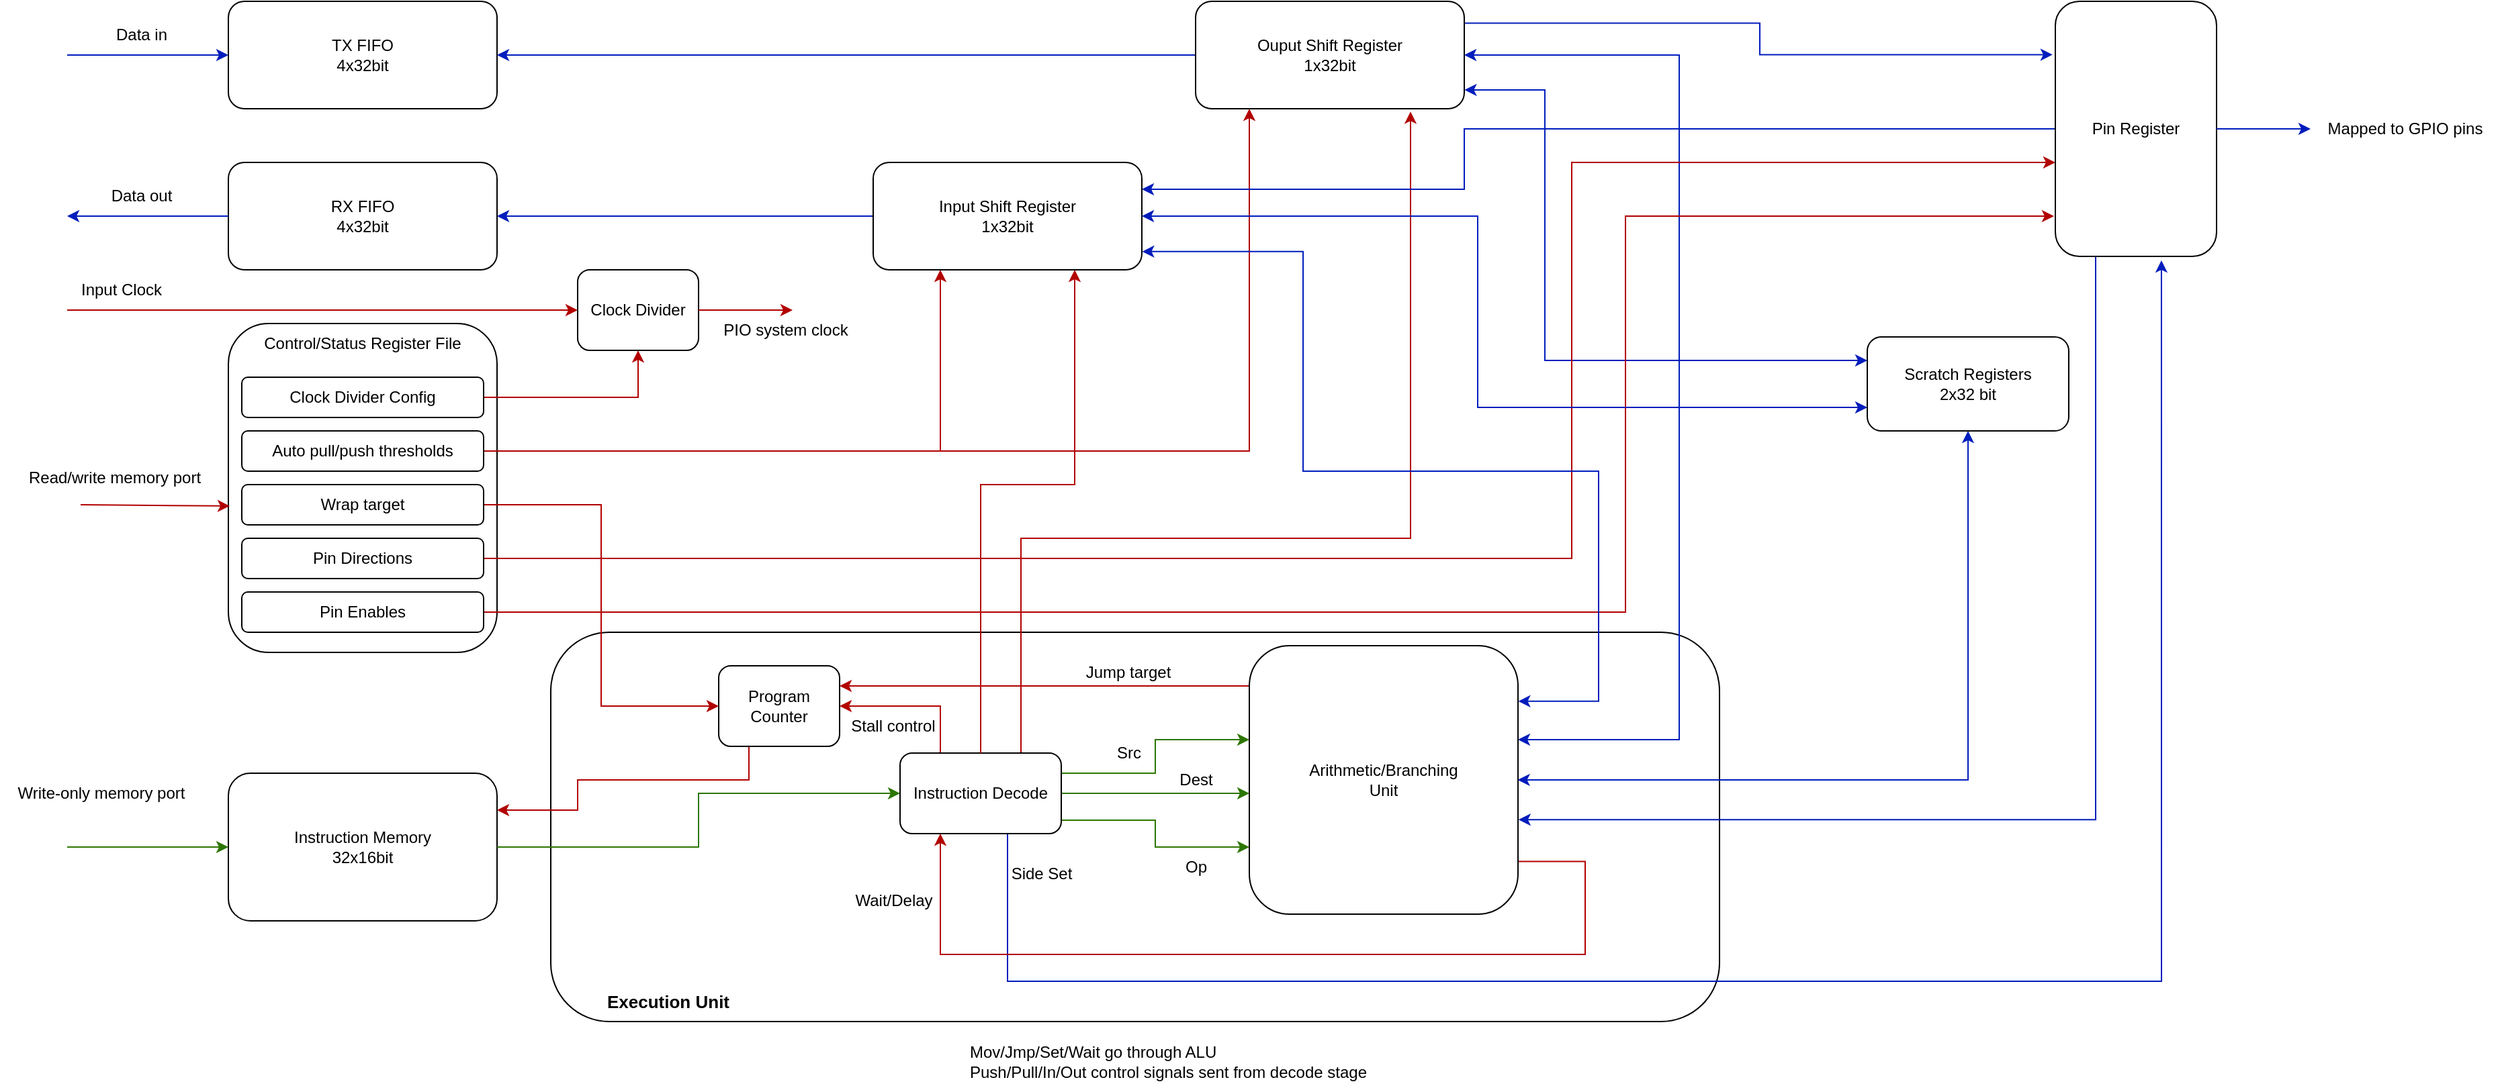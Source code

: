<mxfile version="20.8.1" type="github"><diagram id="q4nu_dTRn4EXNyHo2I1m" name="Page-1"><mxGraphModel dx="2110" dy="1153" grid="1" gridSize="10" guides="1" tooltips="1" connect="1" arrows="1" fold="1" page="1" pageScale="1" pageWidth="827" pageHeight="1169" math="0" shadow="0"><root><mxCell id="0"/><mxCell id="1" parent="0"/><mxCell id="xJaQrvHUHkJKm-2dgWnW-74" value="" style="rounded=1;whiteSpace=wrap;html=1;" parent="1" vertex="1"><mxGeometry x="400" y="510" width="870" height="290" as="geometry"/></mxCell><mxCell id="TDUMUCp_Bqlv6dFGH9P--1" value="" style="rounded=1;whiteSpace=wrap;html=1;" parent="1" vertex="1"><mxGeometry x="160" y="280" width="200" height="245" as="geometry"/></mxCell><mxCell id="tpRrDk0UnNAOCO52Pq6s-3" value="&lt;div&gt;Instruction Memory&lt;/div&gt;32x16bit" style="rounded=1;whiteSpace=wrap;html=1;" parent="1" vertex="1"><mxGeometry x="160" y="615" width="200" height="110" as="geometry"/></mxCell><mxCell id="tpRrDk0UnNAOCO52Pq6s-13" value="&lt;div&gt;RX FIFO&lt;/div&gt;&lt;div&gt;4x32bit&lt;br&gt;&lt;/div&gt;" style="rounded=1;whiteSpace=wrap;html=1;fontSize=12;" parent="1" vertex="1"><mxGeometry x="160" y="160" width="200" height="80" as="geometry"/></mxCell><mxCell id="tpRrDk0UnNAOCO52Pq6s-14" value="&lt;div&gt;TX FIFO&lt;/div&gt;&lt;div&gt;4x32bit&lt;br&gt;&lt;/div&gt;" style="rounded=1;whiteSpace=wrap;html=1;fontSize=12;" parent="1" vertex="1"><mxGeometry x="160" y="40" width="200" height="80" as="geometry"/></mxCell><mxCell id="xJaQrvHUHkJKm-2dgWnW-31" style="edgeStyle=orthogonalEdgeStyle;rounded=0;orthogonalLoop=1;jettySize=auto;html=1;entryX=1;entryY=0.5;entryDx=0;entryDy=0;fillColor=#0050ef;strokeColor=#001DBC;" parent="1" source="tpRrDk0UnNAOCO52Pq6s-23" target="tpRrDk0UnNAOCO52Pq6s-14" edge="1"><mxGeometry relative="1" as="geometry"/></mxCell><mxCell id="xJaQrvHUHkJKm-2dgWnW-49" style="edgeStyle=orthogonalEdgeStyle;rounded=0;orthogonalLoop=1;jettySize=auto;html=1;entryX=-0.017;entryY=0.209;entryDx=0;entryDy=0;entryPerimeter=0;endArrow=classic;endFill=1;exitX=1.002;exitY=0.203;exitDx=0;exitDy=0;exitPerimeter=0;startArrow=none;startFill=0;fillColor=#0050ef;strokeColor=#001DBC;" parent="1" source="tpRrDk0UnNAOCO52Pq6s-23" target="xJaQrvHUHkJKm-2dgWnW-2" edge="1"><mxGeometry relative="1" as="geometry"/></mxCell><mxCell id="xJaQrvHUHkJKm-2dgWnW-53" style="edgeStyle=orthogonalEdgeStyle;rounded=0;orthogonalLoop=1;jettySize=auto;html=1;exitX=1.001;exitY=0.825;exitDx=0;exitDy=0;entryX=0;entryY=0.25;entryDx=0;entryDy=0;startArrow=classic;startFill=1;endArrow=classic;endFill=1;fillColor=#0050ef;strokeColor=#001DBC;exitPerimeter=0;" parent="1" source="tpRrDk0UnNAOCO52Pq6s-23" target="xJaQrvHUHkJKm-2dgWnW-40" edge="1"><mxGeometry relative="1" as="geometry"><Array as="points"><mxPoint x="1140" y="106"/><mxPoint x="1140" y="308"/></Array></mxGeometry></mxCell><mxCell id="xJaQrvHUHkJKm-2dgWnW-59" style="edgeStyle=orthogonalEdgeStyle;rounded=0;orthogonalLoop=1;jettySize=auto;html=1;entryX=0.75;entryY=0;entryDx=0;entryDy=0;startArrow=classic;startFill=1;endArrow=none;endFill=0;exitX=0.8;exitY=1.027;exitDx=0;exitDy=0;exitPerimeter=0;fillColor=#e51400;strokeColor=#B20000;" parent="1" source="tpRrDk0UnNAOCO52Pq6s-23" target="tpRrDk0UnNAOCO52Pq6s-55" edge="1"><mxGeometry relative="1" as="geometry"><Array as="points"><mxPoint x="1040" y="440"/><mxPoint x="750" y="440"/></Array></mxGeometry></mxCell><mxCell id="tpRrDk0UnNAOCO52Pq6s-23" value="&lt;div&gt;Ouput Shift Register&lt;/div&gt;&lt;div&gt;1x32bit&lt;br&gt;&lt;/div&gt;" style="rounded=1;whiteSpace=wrap;html=1;fontSize=12;" parent="1" vertex="1"><mxGeometry x="880" y="40" width="200" height="80" as="geometry"/></mxCell><mxCell id="tpRrDk0UnNAOCO52Pq6s-46" value="Clock Divider" style="rounded=1;whiteSpace=wrap;html=1;fontSize=12;" parent="1" vertex="1"><mxGeometry x="420" y="240" width="90" height="60" as="geometry"/></mxCell><mxCell id="tpRrDk0UnNAOCO52Pq6s-54" style="edgeStyle=orthogonalEdgeStyle;rounded=0;orthogonalLoop=1;jettySize=auto;html=1;exitX=0.25;exitY=1;exitDx=0;exitDy=0;entryX=1;entryY=0.25;entryDx=0;entryDy=0;strokeWidth=1;fontSize=12;startArrow=none;startFill=0;endArrow=classic;endFill=1;fillColor=#e51400;strokeColor=#B20000;" parent="1" source="tpRrDk0UnNAOCO52Pq6s-48" target="tpRrDk0UnNAOCO52Pq6s-3" edge="1"><mxGeometry relative="1" as="geometry"><Array as="points"><mxPoint x="548" y="620"/><mxPoint x="420" y="620"/><mxPoint x="420" y="643"/></Array></mxGeometry></mxCell><mxCell id="tpRrDk0UnNAOCO52Pq6s-48" value="&lt;div&gt;Program Counter&lt;/div&gt;" style="rounded=1;whiteSpace=wrap;html=1;fontSize=12;" parent="1" vertex="1"><mxGeometry x="525" y="535" width="90" height="60" as="geometry"/></mxCell><mxCell id="tpRrDk0UnNAOCO52Pq6s-56" style="edgeStyle=orthogonalEdgeStyle;rounded=0;orthogonalLoop=1;jettySize=auto;html=1;exitX=1;exitY=0.5;exitDx=0;exitDy=0;entryX=0;entryY=0.5;entryDx=0;entryDy=0;strokeWidth=1;fontSize=12;startArrow=none;startFill=0;endArrow=classic;endFill=1;fillColor=#60a917;strokeColor=#2D7600;" parent="1" source="tpRrDk0UnNAOCO52Pq6s-3" target="tpRrDk0UnNAOCO52Pq6s-55" edge="1"><mxGeometry relative="1" as="geometry"><mxPoint x="560" y="670" as="sourcePoint"/></mxGeometry></mxCell><mxCell id="xJaQrvHUHkJKm-2dgWnW-28" style="edgeStyle=orthogonalEdgeStyle;rounded=0;orthogonalLoop=1;jettySize=auto;html=1;entryX=0;entryY=0.75;entryDx=0;entryDy=0;fillColor=#60a917;strokeColor=#2D7600;" parent="1" source="tpRrDk0UnNAOCO52Pq6s-55" target="96zB4XMAGKJggMnvEZGN-2" edge="1"><mxGeometry relative="1" as="geometry"><Array as="points"><mxPoint x="850" y="650"/><mxPoint x="850" y="670"/></Array></mxGeometry></mxCell><mxCell id="xJaQrvHUHkJKm-2dgWnW-62" style="edgeStyle=orthogonalEdgeStyle;rounded=0;orthogonalLoop=1;jettySize=auto;html=1;entryX=0;entryY=0.55;entryDx=0;entryDy=0;entryPerimeter=0;startArrow=none;startFill=0;endArrow=classic;endFill=1;fillColor=#60a917;strokeColor=#2D7600;" parent="1" source="tpRrDk0UnNAOCO52Pq6s-55" target="96zB4XMAGKJggMnvEZGN-2" edge="1"><mxGeometry relative="1" as="geometry"/></mxCell><mxCell id="xJaQrvHUHkJKm-2dgWnW-63" style="edgeStyle=orthogonalEdgeStyle;rounded=0;orthogonalLoop=1;jettySize=auto;html=1;exitX=1;exitY=0.25;exitDx=0;exitDy=0;startArrow=none;startFill=0;endArrow=classic;endFill=1;fillColor=#60a917;strokeColor=#2D7600;" parent="1" source="tpRrDk0UnNAOCO52Pq6s-55" target="96zB4XMAGKJggMnvEZGN-2" edge="1"><mxGeometry relative="1" as="geometry"><Array as="points"><mxPoint x="850" y="615"/><mxPoint x="850" y="590"/></Array></mxGeometry></mxCell><mxCell id="xJaQrvHUHkJKm-2dgWnW-68" style="edgeStyle=orthogonalEdgeStyle;rounded=0;orthogonalLoop=1;jettySize=auto;html=1;entryX=0.658;entryY=1.016;entryDx=0;entryDy=0;entryPerimeter=0;startArrow=none;startFill=0;endArrow=classic;endFill=1;fillColor=#0050ef;strokeColor=#001DBC;" parent="1" source="tpRrDk0UnNAOCO52Pq6s-55" target="xJaQrvHUHkJKm-2dgWnW-2" edge="1"><mxGeometry relative="1" as="geometry"><Array as="points"><mxPoint x="740" y="770"/><mxPoint x="1599" y="770"/></Array></mxGeometry></mxCell><mxCell id="dYvWncrbLR3BbaJnnN0L-3" style="edgeStyle=orthogonalEdgeStyle;rounded=0;orthogonalLoop=1;jettySize=auto;html=1;entryX=1;entryY=0.5;entryDx=0;entryDy=0;startArrow=none;startFill=0;endArrow=classic;endFill=1;exitX=0.25;exitY=0;exitDx=0;exitDy=0;fillColor=#e51400;strokeColor=#B20000;" parent="1" source="tpRrDk0UnNAOCO52Pq6s-55" target="tpRrDk0UnNAOCO52Pq6s-48" edge="1"><mxGeometry relative="1" as="geometry"/></mxCell><mxCell id="tpRrDk0UnNAOCO52Pq6s-55" value="&lt;div&gt;Instruction Decode&lt;/div&gt;" style="rounded=1;whiteSpace=wrap;html=1;fontSize=12;" parent="1" vertex="1"><mxGeometry x="660" y="600" width="120" height="60" as="geometry"/></mxCell><mxCell id="xJaQrvHUHkJKm-2dgWnW-35" style="edgeStyle=orthogonalEdgeStyle;rounded=0;orthogonalLoop=1;jettySize=auto;html=1;entryX=1;entryY=0.25;entryDx=0;entryDy=0;fillColor=#e51400;strokeColor=#B20000;" parent="1" source="96zB4XMAGKJggMnvEZGN-2" target="tpRrDk0UnNAOCO52Pq6s-48" edge="1"><mxGeometry relative="1" as="geometry"><Array as="points"><mxPoint x="660" y="550"/><mxPoint x="660" y="550"/></Array></mxGeometry></mxCell><mxCell id="xJaQrvHUHkJKm-2dgWnW-56" style="edgeStyle=orthogonalEdgeStyle;rounded=0;orthogonalLoop=1;jettySize=auto;html=1;startArrow=classic;startFill=1;endArrow=classic;endFill=1;fillColor=#0050ef;strokeColor=#001DBC;" parent="1" source="96zB4XMAGKJggMnvEZGN-2" target="tpRrDk0UnNAOCO52Pq6s-23" edge="1"><mxGeometry relative="1" as="geometry"><mxPoint x="1110" y="70" as="targetPoint"/><Array as="points"><mxPoint x="1240" y="590"/><mxPoint x="1240" y="80"/></Array></mxGeometry></mxCell><mxCell id="xJaQrvHUHkJKm-2dgWnW-58" style="edgeStyle=orthogonalEdgeStyle;rounded=0;orthogonalLoop=1;jettySize=auto;html=1;entryX=0.75;entryY=1;entryDx=0;entryDy=0;startArrow=none;startFill=0;endArrow=classic;endFill=1;exitX=0.5;exitY=0;exitDx=0;exitDy=0;fillColor=#e51400;strokeColor=#B20000;" parent="1" source="tpRrDk0UnNAOCO52Pq6s-55" target="xJaQrvHUHkJKm-2dgWnW-26" edge="1"><mxGeometry relative="1" as="geometry"><Array as="points"><mxPoint x="720" y="400"/><mxPoint x="790" y="400"/></Array></mxGeometry></mxCell><mxCell id="xJaQrvHUHkJKm-2dgWnW-73" style="edgeStyle=orthogonalEdgeStyle;rounded=0;orthogonalLoop=1;jettySize=auto;html=1;startArrow=none;startFill=0;endArrow=classic;endFill=1;exitX=0.995;exitY=0.804;exitDx=0;exitDy=0;exitPerimeter=0;fillColor=#e51400;strokeColor=#B20000;entryX=0.25;entryY=1;entryDx=0;entryDy=0;" parent="1" source="96zB4XMAGKJggMnvEZGN-2" target="tpRrDk0UnNAOCO52Pq6s-55" edge="1"><mxGeometry relative="1" as="geometry"><mxPoint x="690" y="740" as="targetPoint"/><Array as="points"><mxPoint x="1170" y="681"/><mxPoint x="1170" y="750"/><mxPoint x="690" y="750"/></Array></mxGeometry></mxCell><mxCell id="96zB4XMAGKJggMnvEZGN-2" value="&lt;div&gt;Arithmetic/Branching&lt;/div&gt;&lt;div&gt;Unit&lt;/div&gt;" style="rounded=1;whiteSpace=wrap;html=1;" parent="1" vertex="1"><mxGeometry x="920" y="520" width="200" height="200" as="geometry"/></mxCell><mxCell id="xJaQrvHUHkJKm-2dgWnW-44" style="edgeStyle=orthogonalEdgeStyle;rounded=0;orthogonalLoop=1;jettySize=auto;html=1;endArrow=classic;endFill=1;fillColor=#e51400;strokeColor=#B20000;" parent="1" source="TDUMUCp_Bqlv6dFGH9P--4" target="xJaQrvHUHkJKm-2dgWnW-2" edge="1"><mxGeometry relative="1" as="geometry"><mxPoint x="1260" y="160" as="targetPoint"/><Array as="points"><mxPoint x="1160" y="455"/><mxPoint x="1160" y="160"/></Array></mxGeometry></mxCell><mxCell id="TDUMUCp_Bqlv6dFGH9P--4" value="Pin Directions" style="rounded=1;whiteSpace=wrap;html=1;" parent="1" vertex="1"><mxGeometry x="170" y="440" width="180" height="30" as="geometry"/></mxCell><mxCell id="xJaQrvHUHkJKm-2dgWnW-43" style="edgeStyle=orthogonalEdgeStyle;rounded=0;orthogonalLoop=1;jettySize=auto;html=1;entryX=-0.008;entryY=0.837;entryDx=0;entryDy=0;entryPerimeter=0;fillColor=#e51400;strokeColor=#B20000;" parent="1" source="TDUMUCp_Bqlv6dFGH9P--5" target="xJaQrvHUHkJKm-2dgWnW-2" edge="1"><mxGeometry relative="1" as="geometry"><mxPoint x="1240" y="210" as="targetPoint"/><Array as="points"><mxPoint x="1200" y="495"/><mxPoint x="1200" y="200"/><mxPoint x="1519" y="200"/></Array></mxGeometry></mxCell><mxCell id="TDUMUCp_Bqlv6dFGH9P--5" value="&lt;div&gt;Pin Enables&lt;/div&gt;" style="rounded=1;whiteSpace=wrap;html=1;" parent="1" vertex="1"><mxGeometry x="170" y="480" width="180" height="30" as="geometry"/></mxCell><mxCell id="xJaQrvHUHkJKm-2dgWnW-29" style="edgeStyle=orthogonalEdgeStyle;rounded=0;orthogonalLoop=1;jettySize=auto;html=1;entryX=0.25;entryY=1;entryDx=0;entryDy=0;fillColor=#e51400;strokeColor=#B20000;" parent="1" source="TDUMUCp_Bqlv6dFGH9P--6" target="xJaQrvHUHkJKm-2dgWnW-26" edge="1"><mxGeometry relative="1" as="geometry"><mxPoint x="680" y="250" as="targetPoint"/></mxGeometry></mxCell><mxCell id="xJaQrvHUHkJKm-2dgWnW-33" style="edgeStyle=orthogonalEdgeStyle;rounded=0;orthogonalLoop=1;jettySize=auto;html=1;entryX=0.2;entryY=1;entryDx=0;entryDy=0;entryPerimeter=0;fillColor=#e51400;strokeColor=#B20000;" parent="1" source="TDUMUCp_Bqlv6dFGH9P--6" target="tpRrDk0UnNAOCO52Pq6s-23" edge="1"><mxGeometry relative="1" as="geometry"/></mxCell><mxCell id="TDUMUCp_Bqlv6dFGH9P--6" value="Auto pull/push thresholds" style="rounded=1;whiteSpace=wrap;html=1;" parent="1" vertex="1"><mxGeometry x="170" y="360" width="180" height="30" as="geometry"/></mxCell><mxCell id="xJaQrvHUHkJKm-2dgWnW-60" style="edgeStyle=orthogonalEdgeStyle;rounded=0;orthogonalLoop=1;jettySize=auto;html=1;entryX=0;entryY=0.5;entryDx=0;entryDy=0;startArrow=none;startFill=0;endArrow=classic;endFill=1;fillColor=#e51400;strokeColor=#B20000;" parent="1" source="TDUMUCp_Bqlv6dFGH9P--8" target="tpRrDk0UnNAOCO52Pq6s-48" edge="1"><mxGeometry relative="1" as="geometry"/></mxCell><mxCell id="TDUMUCp_Bqlv6dFGH9P--8" value="Wrap target" style="rounded=1;whiteSpace=wrap;html=1;" parent="1" vertex="1"><mxGeometry x="170" y="400" width="180" height="30" as="geometry"/></mxCell><mxCell id="TDUMUCp_Bqlv6dFGH9P--9" value="Control/Status Register File" style="text;html=1;strokeColor=none;fillColor=none;align=center;verticalAlign=middle;whiteSpace=wrap;rounded=0;" parent="1" vertex="1"><mxGeometry x="180" y="280" width="160" height="30" as="geometry"/></mxCell><mxCell id="xJaQrvHUHkJKm-2dgWnW-23" style="edgeStyle=orthogonalEdgeStyle;rounded=0;orthogonalLoop=1;jettySize=auto;html=1;entryX=0.5;entryY=1;entryDx=0;entryDy=0;fillColor=#e51400;strokeColor=#B20000;" parent="1" source="xJaQrvHUHkJKm-2dgWnW-1" target="tpRrDk0UnNAOCO52Pq6s-46" edge="1"><mxGeometry relative="1" as="geometry"/></mxCell><mxCell id="xJaQrvHUHkJKm-2dgWnW-1" value="Clock Divider Config" style="rounded=1;whiteSpace=wrap;html=1;" parent="1" vertex="1"><mxGeometry x="170" y="320" width="180" height="30" as="geometry"/></mxCell><mxCell id="xJaQrvHUHkJKm-2dgWnW-45" style="edgeStyle=orthogonalEdgeStyle;rounded=0;orthogonalLoop=1;jettySize=auto;html=1;endArrow=classic;endFill=1;entryX=1.002;entryY=0.648;entryDx=0;entryDy=0;entryPerimeter=0;exitX=0.5;exitY=1;exitDx=0;exitDy=0;fillColor=#0050ef;strokeColor=#001DBC;" parent="1" source="xJaQrvHUHkJKm-2dgWnW-2" target="96zB4XMAGKJggMnvEZGN-2" edge="1"><mxGeometry relative="1" as="geometry"><mxPoint x="1300" y="660" as="targetPoint"/><Array as="points"><mxPoint x="1550" y="230"/><mxPoint x="1550" y="650"/></Array></mxGeometry></mxCell><mxCell id="xJaQrvHUHkJKm-2dgWnW-51" style="edgeStyle=orthogonalEdgeStyle;rounded=0;orthogonalLoop=1;jettySize=auto;html=1;entryX=1;entryY=0.25;entryDx=0;entryDy=0;endArrow=classic;endFill=1;fillColor=#0050ef;strokeColor=#001DBC;" parent="1" source="xJaQrvHUHkJKm-2dgWnW-2" target="xJaQrvHUHkJKm-2dgWnW-26" edge="1"><mxGeometry relative="1" as="geometry"><Array as="points"><mxPoint x="1080" y="135"/><mxPoint x="1080" y="180"/></Array></mxGeometry></mxCell><mxCell id="xJaQrvHUHkJKm-2dgWnW-2" value="&lt;div&gt;Pin Register&lt;/div&gt;" style="rounded=1;whiteSpace=wrap;html=1;" parent="1" vertex="1"><mxGeometry x="1520" y="40" width="120" height="190" as="geometry"/></mxCell><mxCell id="xJaQrvHUHkJKm-2dgWnW-3" value="" style="endArrow=classic;html=1;rounded=0;exitX=1;exitY=0.5;exitDx=0;exitDy=0;fillColor=#0050ef;strokeColor=#001DBC;" parent="1" source="xJaQrvHUHkJKm-2dgWnW-2" edge="1"><mxGeometry width="50" height="50" relative="1" as="geometry"><mxPoint x="1670" y="445" as="sourcePoint"/><mxPoint x="1710" y="135" as="targetPoint"/></mxGeometry></mxCell><mxCell id="xJaQrvHUHkJKm-2dgWnW-4" value="Mapped to GPIO pins" style="text;html=1;align=center;verticalAlign=middle;resizable=0;points=[];autosize=1;strokeColor=none;fillColor=none;" parent="1" vertex="1"><mxGeometry x="1710" y="120" width="140" height="30" as="geometry"/></mxCell><mxCell id="xJaQrvHUHkJKm-2dgWnW-7" value="" style="endArrow=classic;html=1;rounded=0;entryX=0;entryY=0.5;entryDx=0;entryDy=0;fillColor=#60a917;strokeColor=#2D7600;" parent="1" target="tpRrDk0UnNAOCO52Pq6s-3" edge="1"><mxGeometry width="50" height="50" relative="1" as="geometry"><mxPoint x="40" y="670" as="sourcePoint"/><mxPoint x="110" y="660" as="targetPoint"/></mxGeometry></mxCell><mxCell id="xJaQrvHUHkJKm-2dgWnW-8" value="Write-only memory port" style="text;html=1;align=center;verticalAlign=middle;resizable=0;points=[];autosize=1;strokeColor=none;fillColor=none;" parent="1" vertex="1"><mxGeometry x="-10" y="615" width="150" height="30" as="geometry"/></mxCell><mxCell id="xJaQrvHUHkJKm-2dgWnW-9" value="" style="endArrow=classic;html=1;rounded=0;entryX=0.005;entryY=0.555;entryDx=0;entryDy=0;entryPerimeter=0;fillColor=#e51400;strokeColor=#B20000;" parent="1" target="TDUMUCp_Bqlv6dFGH9P--1" edge="1"><mxGeometry width="50" height="50" relative="1" as="geometry"><mxPoint x="50" y="415" as="sourcePoint"/><mxPoint x="60" y="380" as="targetPoint"/></mxGeometry></mxCell><mxCell id="xJaQrvHUHkJKm-2dgWnW-10" value="Read/write memory port" style="text;html=1;align=center;verticalAlign=middle;resizable=0;points=[];autosize=1;strokeColor=none;fillColor=none;" parent="1" vertex="1"><mxGeometry y="380" width="150" height="30" as="geometry"/></mxCell><mxCell id="xJaQrvHUHkJKm-2dgWnW-11" value="" style="endArrow=none;html=1;rounded=0;exitX=0;exitY=0.5;exitDx=0;exitDy=0;fillColor=#0050ef;strokeColor=#001DBC;startArrow=classic;startFill=1;endFill=0;" parent="1" source="tpRrDk0UnNAOCO52Pq6s-14" edge="1"><mxGeometry width="50" height="50" relative="1" as="geometry"><mxPoint x="50" y="110" as="sourcePoint"/><mxPoint x="40" y="80" as="targetPoint"/></mxGeometry></mxCell><mxCell id="xJaQrvHUHkJKm-2dgWnW-13" value="" style="endArrow=none;html=1;rounded=0;entryX=0;entryY=0.5;entryDx=0;entryDy=0;fillColor=#0050ef;strokeColor=#001DBC;startArrow=classic;startFill=1;endFill=0;" parent="1" target="tpRrDk0UnNAOCO52Pq6s-13" edge="1"><mxGeometry width="50" height="50" relative="1" as="geometry"><mxPoint x="40" y="200" as="sourcePoint"/><mxPoint x="70" y="190" as="targetPoint"/></mxGeometry></mxCell><mxCell id="xJaQrvHUHkJKm-2dgWnW-14" value="&lt;div&gt;Data out&lt;/div&gt;" style="text;html=1;align=center;verticalAlign=middle;resizable=0;points=[];autosize=1;strokeColor=none;fillColor=none;" parent="1" vertex="1"><mxGeometry x="60" y="170" width="70" height="30" as="geometry"/></mxCell><mxCell id="xJaQrvHUHkJKm-2dgWnW-15" value="Data in" style="text;html=1;align=center;verticalAlign=middle;resizable=0;points=[];autosize=1;strokeColor=none;fillColor=none;" parent="1" vertex="1"><mxGeometry x="65" y="50" width="60" height="30" as="geometry"/></mxCell><mxCell id="xJaQrvHUHkJKm-2dgWnW-19" value="" style="endArrow=classic;html=1;rounded=0;entryX=0;entryY=0.5;entryDx=0;entryDy=0;fillColor=#e51400;strokeColor=#B20000;" parent="1" target="tpRrDk0UnNAOCO52Pq6s-46" edge="1"><mxGeometry width="50" height="50" relative="1" as="geometry"><mxPoint x="40" y="270" as="sourcePoint"/><mxPoint x="90" y="250" as="targetPoint"/></mxGeometry></mxCell><mxCell id="xJaQrvHUHkJKm-2dgWnW-21" value="Input Clock" style="text;html=1;align=center;verticalAlign=middle;resizable=0;points=[];autosize=1;strokeColor=none;fillColor=none;" parent="1" vertex="1"><mxGeometry x="40" y="240" width="80" height="30" as="geometry"/></mxCell><mxCell id="xJaQrvHUHkJKm-2dgWnW-24" value="" style="endArrow=classic;html=1;rounded=0;fillColor=#e51400;strokeColor=#B20000;" parent="1" edge="1"><mxGeometry width="50" height="50" relative="1" as="geometry"><mxPoint x="510" y="270" as="sourcePoint"/><mxPoint x="580" y="270" as="targetPoint"/></mxGeometry></mxCell><mxCell id="xJaQrvHUHkJKm-2dgWnW-25" value="PIO system clock" style="text;html=1;strokeColor=none;fillColor=none;align=center;verticalAlign=middle;whiteSpace=wrap;rounded=0;" parent="1" vertex="1"><mxGeometry x="520" y="270" width="110" height="30" as="geometry"/></mxCell><mxCell id="xJaQrvHUHkJKm-2dgWnW-32" style="edgeStyle=orthogonalEdgeStyle;rounded=0;orthogonalLoop=1;jettySize=auto;html=1;fillColor=#0050ef;strokeColor=#001DBC;startArrow=none;startFill=0;endArrow=classic;endFill=1;" parent="1" source="xJaQrvHUHkJKm-2dgWnW-26" target="tpRrDk0UnNAOCO52Pq6s-13" edge="1"><mxGeometry relative="1" as="geometry"/></mxCell><mxCell id="xJaQrvHUHkJKm-2dgWnW-54" style="edgeStyle=orthogonalEdgeStyle;rounded=0;orthogonalLoop=1;jettySize=auto;html=1;entryX=1.001;entryY=0.207;entryDx=0;entryDy=0;startArrow=classic;startFill=1;endArrow=classic;endFill=1;fillColor=#0050ef;strokeColor=#001DBC;entryPerimeter=0;exitX=1.001;exitY=0.83;exitDx=0;exitDy=0;exitPerimeter=0;" parent="1" source="xJaQrvHUHkJKm-2dgWnW-26" target="96zB4XMAGKJggMnvEZGN-2" edge="1"><mxGeometry relative="1" as="geometry"><Array as="points"><mxPoint x="960" y="226"/><mxPoint x="960" y="390"/><mxPoint x="1180" y="390"/><mxPoint x="1180" y="561"/></Array></mxGeometry></mxCell><mxCell id="xJaQrvHUHkJKm-2dgWnW-26" value="&lt;div&gt;Input Shift Register&lt;/div&gt;&lt;div&gt;1x32bit&lt;br&gt;&lt;/div&gt;" style="rounded=1;whiteSpace=wrap;html=1;fontSize=12;" parent="1" vertex="1"><mxGeometry x="640" y="160" width="200" height="80" as="geometry"/></mxCell><mxCell id="xJaQrvHUHkJKm-2dgWnW-52" style="edgeStyle=orthogonalEdgeStyle;rounded=0;orthogonalLoop=1;jettySize=auto;html=1;entryX=1;entryY=0.5;entryDx=0;entryDy=0;endArrow=classic;endFill=1;startArrow=classic;startFill=1;exitX=0;exitY=0.75;exitDx=0;exitDy=0;fillColor=#0050ef;strokeColor=#001DBC;" parent="1" source="xJaQrvHUHkJKm-2dgWnW-40" target="xJaQrvHUHkJKm-2dgWnW-26" edge="1"><mxGeometry relative="1" as="geometry"><Array as="points"><mxPoint x="1090" y="343"/><mxPoint x="1090" y="200"/></Array></mxGeometry></mxCell><mxCell id="xJaQrvHUHkJKm-2dgWnW-57" style="edgeStyle=orthogonalEdgeStyle;rounded=0;orthogonalLoop=1;jettySize=auto;html=1;entryX=0.999;entryY=0.504;entryDx=0;entryDy=0;entryPerimeter=0;startArrow=classic;startFill=1;endArrow=classic;endFill=1;exitX=0.5;exitY=1;exitDx=0;exitDy=0;fillColor=#0050ef;strokeColor=#001DBC;" parent="1" source="xJaQrvHUHkJKm-2dgWnW-40" target="96zB4XMAGKJggMnvEZGN-2" edge="1"><mxGeometry relative="1" as="geometry"><Array as="points"><mxPoint x="1455" y="620"/><mxPoint x="1120" y="620"/></Array></mxGeometry></mxCell><mxCell id="xJaQrvHUHkJKm-2dgWnW-40" value="&lt;div&gt;Scratch Registers&lt;/div&gt;&lt;div&gt;2x32 bit&lt;br&gt;&lt;/div&gt;" style="rounded=1;whiteSpace=wrap;html=1;fontSize=12;" parent="1" vertex="1"><mxGeometry x="1380" y="290" width="150" height="70" as="geometry"/></mxCell><mxCell id="xJaQrvHUHkJKm-2dgWnW-61" value="Op" style="text;html=1;align=center;verticalAlign=middle;resizable=0;points=[];autosize=1;strokeColor=none;fillColor=none;" parent="1" vertex="1"><mxGeometry x="860" y="670" width="40" height="30" as="geometry"/></mxCell><mxCell id="xJaQrvHUHkJKm-2dgWnW-64" value="Src" style="text;html=1;align=center;verticalAlign=middle;resizable=0;points=[];autosize=1;strokeColor=none;fillColor=none;" parent="1" vertex="1"><mxGeometry x="810" y="585" width="40" height="30" as="geometry"/></mxCell><mxCell id="xJaQrvHUHkJKm-2dgWnW-65" value="Dest" style="text;html=1;align=center;verticalAlign=middle;resizable=0;points=[];autosize=1;strokeColor=none;fillColor=none;" parent="1" vertex="1"><mxGeometry x="855" y="605" width="50" height="30" as="geometry"/></mxCell><mxCell id="xJaQrvHUHkJKm-2dgWnW-67" value="&lt;div&gt;Mov/Jmp/Set/Wait go through ALU&lt;/div&gt;&lt;div&gt;Push/Pull/In/Out control signals sent from decode stage&lt;br&gt;&lt;/div&gt;" style="text;html=1;align=left;verticalAlign=middle;resizable=0;points=[];autosize=1;strokeColor=none;fillColor=none;" parent="1" vertex="1"><mxGeometry x="710" y="810" width="330" height="40" as="geometry"/></mxCell><mxCell id="xJaQrvHUHkJKm-2dgWnW-69" value="Side Set" style="text;html=1;align=center;verticalAlign=middle;resizable=0;points=[];autosize=1;strokeColor=none;fillColor=none;" parent="1" vertex="1"><mxGeometry x="730" y="675" width="70" height="30" as="geometry"/></mxCell><mxCell id="xJaQrvHUHkJKm-2dgWnW-71" value="Wait/Delay" style="text;html=1;align=center;verticalAlign=middle;resizable=0;points=[];autosize=1;strokeColor=none;fillColor=none;" parent="1" vertex="1"><mxGeometry x="615" y="695" width="80" height="30" as="geometry"/></mxCell><mxCell id="xJaQrvHUHkJKm-2dgWnW-75" value="&lt;font style=&quot;font-size: 13px;&quot;&gt;&lt;b&gt;Execution Unit&lt;/b&gt;&lt;/font&gt;" style="text;html=1;strokeColor=none;fillColor=none;align=left;verticalAlign=middle;whiteSpace=wrap;rounded=0;" parent="1" vertex="1"><mxGeometry x="440" y="770" width="116" height="30" as="geometry"/></mxCell><mxCell id="dYvWncrbLR3BbaJnnN0L-4" value="Jump target" style="text;html=1;strokeColor=none;fillColor=none;align=center;verticalAlign=middle;whiteSpace=wrap;rounded=0;" parent="1" vertex="1"><mxGeometry x="790" y="525" width="80" height="30" as="geometry"/></mxCell><mxCell id="dYvWncrbLR3BbaJnnN0L-5" value="Stall control" style="text;html=1;strokeColor=none;fillColor=none;align=center;verticalAlign=middle;whiteSpace=wrap;rounded=0;" parent="1" vertex="1"><mxGeometry x="615" y="565" width="80" height="30" as="geometry"/></mxCell></root></mxGraphModel></diagram></mxfile>